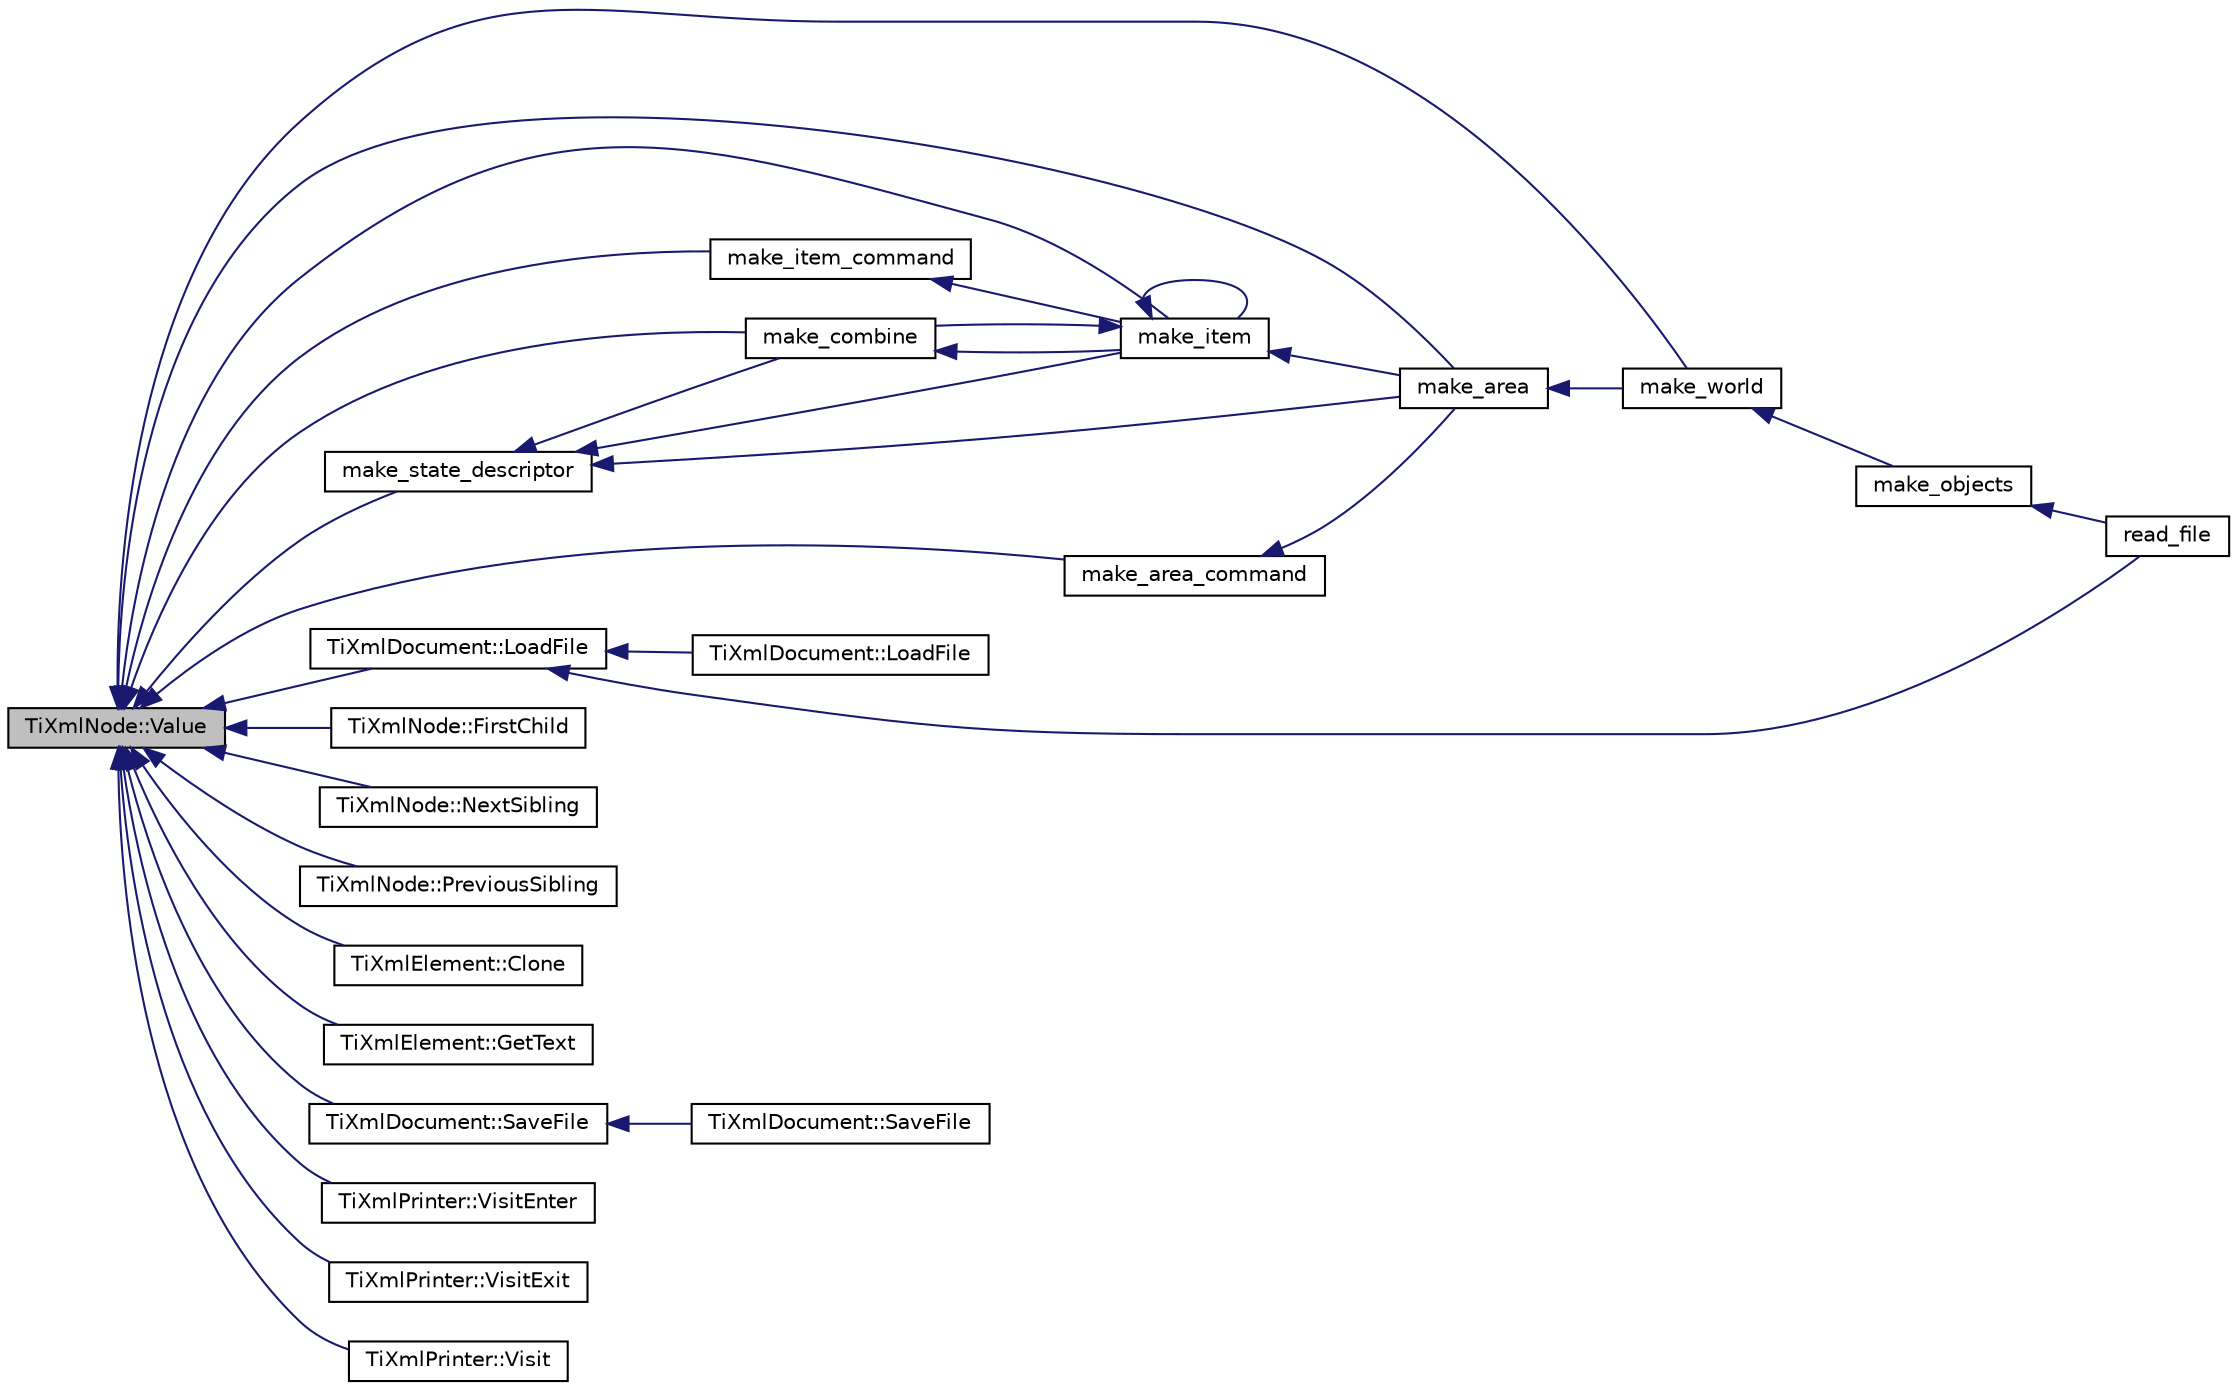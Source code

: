 digraph G
{
  edge [fontname="Helvetica",fontsize="10",labelfontname="Helvetica",labelfontsize="10"];
  node [fontname="Helvetica",fontsize="10",shape=record];
  rankdir="LR";
  Node1 [label="TiXmlNode::Value",height=0.2,width=0.4,color="black", fillcolor="grey75", style="filled" fontcolor="black"];
  Node1 -> Node2 [dir="back",color="midnightblue",fontsize="10",style="solid",fontname="Helvetica"];
  Node2 [label="make_combine",height=0.2,width=0.4,color="black", fillcolor="white", style="filled",URL="$parser_8h.html#a36b388b045cfd98000bb0a66df600421"];
  Node2 -> Node3 [dir="back",color="midnightblue",fontsize="10",style="solid",fontname="Helvetica"];
  Node3 [label="make_item",height=0.2,width=0.4,color="black", fillcolor="white", style="filled",URL="$parser_8h.html#a3421b449747c2e99c3fa10aa82670030"];
  Node3 -> Node2 [dir="back",color="midnightblue",fontsize="10",style="solid",fontname="Helvetica"];
  Node3 -> Node3 [dir="back",color="midnightblue",fontsize="10",style="solid",fontname="Helvetica"];
  Node3 -> Node4 [dir="back",color="midnightblue",fontsize="10",style="solid",fontname="Helvetica"];
  Node4 [label="make_area",height=0.2,width=0.4,color="black", fillcolor="white", style="filled",URL="$parser_8h.html#aa0a2a8e7e35261c36a5268b099b972c0"];
  Node4 -> Node5 [dir="back",color="midnightblue",fontsize="10",style="solid",fontname="Helvetica"];
  Node5 [label="make_world",height=0.2,width=0.4,color="black", fillcolor="white", style="filled",URL="$parser_8h.html#aa822a7164b884d2b057604a10a69f160"];
  Node5 -> Node6 [dir="back",color="midnightblue",fontsize="10",style="solid",fontname="Helvetica"];
  Node6 [label="make_objects",height=0.2,width=0.4,color="black", fillcolor="white", style="filled",URL="$parser_8h.html#a0770bb1cd7b266aa1bdaca961380244c"];
  Node6 -> Node7 [dir="back",color="midnightblue",fontsize="10",style="solid",fontname="Helvetica"];
  Node7 [label="read_file",height=0.2,width=0.4,color="black", fillcolor="white", style="filled",URL="$parser_8h.html#a56cad0ffafea1cb6e859d550e423d599"];
  Node1 -> Node8 [dir="back",color="midnightblue",fontsize="10",style="solid",fontname="Helvetica"];
  Node8 [label="make_item_command",height=0.2,width=0.4,color="black", fillcolor="white", style="filled",URL="$parser_8h.html#a2a662ae71857af8d6b9546479a6877ed"];
  Node8 -> Node3 [dir="back",color="midnightblue",fontsize="10",style="solid",fontname="Helvetica"];
  Node1 -> Node9 [dir="back",color="midnightblue",fontsize="10",style="solid",fontname="Helvetica"];
  Node9 [label="make_area_command",height=0.2,width=0.4,color="black", fillcolor="white", style="filled",URL="$parser_8h.html#a26bb113d0e19c9b78379bbde522c7e76"];
  Node9 -> Node4 [dir="back",color="midnightblue",fontsize="10",style="solid",fontname="Helvetica"];
  Node1 -> Node10 [dir="back",color="midnightblue",fontsize="10",style="solid",fontname="Helvetica"];
  Node10 [label="make_state_descriptor",height=0.2,width=0.4,color="black", fillcolor="white", style="filled",URL="$parser_8h.html#a77cd775cd350280b4e707ba439f01e07"];
  Node10 -> Node2 [dir="back",color="midnightblue",fontsize="10",style="solid",fontname="Helvetica"];
  Node10 -> Node3 [dir="back",color="midnightblue",fontsize="10",style="solid",fontname="Helvetica"];
  Node10 -> Node4 [dir="back",color="midnightblue",fontsize="10",style="solid",fontname="Helvetica"];
  Node1 -> Node3 [dir="back",color="midnightblue",fontsize="10",style="solid",fontname="Helvetica"];
  Node1 -> Node4 [dir="back",color="midnightblue",fontsize="10",style="solid",fontname="Helvetica"];
  Node1 -> Node5 [dir="back",color="midnightblue",fontsize="10",style="solid",fontname="Helvetica"];
  Node1 -> Node11 [dir="back",color="midnightblue",fontsize="10",style="solid",fontname="Helvetica"];
  Node11 [label="TiXmlNode::FirstChild",height=0.2,width=0.4,color="black", fillcolor="white", style="filled",URL="$class_ti_xml_node.html#ab5f722624113c8203227de4f56576d31"];
  Node1 -> Node12 [dir="back",color="midnightblue",fontsize="10",style="solid",fontname="Helvetica"];
  Node12 [label="TiXmlNode::NextSibling",height=0.2,width=0.4,color="black", fillcolor="white", style="filled",URL="$class_ti_xml_node.html#acaf9dc17531ac041f602f9ad579573ea",tooltip="Navigate to a sibling node with the given &#39;value&#39;."];
  Node1 -> Node13 [dir="back",color="midnightblue",fontsize="10",style="solid",fontname="Helvetica"];
  Node13 [label="TiXmlNode::PreviousSibling",height=0.2,width=0.4,color="black", fillcolor="white", style="filled",URL="$class_ti_xml_node.html#abbb3b8c1f38fa7b9e52d584a4aeca795",tooltip="Navigate to a sibling node."];
  Node1 -> Node14 [dir="back",color="midnightblue",fontsize="10",style="solid",fontname="Helvetica"];
  Node14 [label="TiXmlElement::Clone",height=0.2,width=0.4,color="black", fillcolor="white", style="filled",URL="$class_ti_xml_element.html#a13f6df105ebb1e8dc636e75cc883be32",tooltip="Creates a new Element and returns it - the returned element is a copy."];
  Node1 -> Node15 [dir="back",color="midnightblue",fontsize="10",style="solid",fontname="Helvetica"];
  Node15 [label="TiXmlElement::GetText",height=0.2,width=0.4,color="black", fillcolor="white", style="filled",URL="$class_ti_xml_element.html#aa6dedd8a146acf3b1bc0903deb2d411a"];
  Node1 -> Node16 [dir="back",color="midnightblue",fontsize="10",style="solid",fontname="Helvetica"];
  Node16 [label="TiXmlDocument::LoadFile",height=0.2,width=0.4,color="black", fillcolor="white", style="filled",URL="$class_ti_xml_document.html#a4c852a889c02cf251117fd1d9fe1845f"];
  Node16 -> Node7 [dir="back",color="midnightblue",fontsize="10",style="solid",fontname="Helvetica"];
  Node16 -> Node17 [dir="back",color="midnightblue",fontsize="10",style="solid",fontname="Helvetica"];
  Node17 [label="TiXmlDocument::LoadFile",height=0.2,width=0.4,color="black", fillcolor="white", style="filled",URL="$class_ti_xml_document.html#a879cdf5e981b8b2d2ef82f2546dd28fb",tooltip="Load a file using the given filename. Returns true if successful."];
  Node1 -> Node18 [dir="back",color="midnightblue",fontsize="10",style="solid",fontname="Helvetica"];
  Node18 [label="TiXmlDocument::SaveFile",height=0.2,width=0.4,color="black", fillcolor="white", style="filled",URL="$class_ti_xml_document.html#a21c0aeb0d0a720169ad4ac89523ebe93",tooltip="Save a file using the current document value. Returns true if successful."];
  Node18 -> Node19 [dir="back",color="midnightblue",fontsize="10",style="solid",fontname="Helvetica"];
  Node19 [label="TiXmlDocument::SaveFile",height=0.2,width=0.4,color="black", fillcolor="white", style="filled",URL="$class_ti_xml_document.html#ae869f5ebf7fc54c4a1d737fb4689fd44",tooltip="Save a file using the given filename. Returns true if successful."];
  Node1 -> Node20 [dir="back",color="midnightblue",fontsize="10",style="solid",fontname="Helvetica"];
  Node20 [label="TiXmlPrinter::VisitEnter",height=0.2,width=0.4,color="black", fillcolor="white", style="filled",URL="$class_ti_xml_printer.html#a6dccaf5ee4979f13877690afe28721e8",tooltip="Visit an element."];
  Node1 -> Node21 [dir="back",color="midnightblue",fontsize="10",style="solid",fontname="Helvetica"];
  Node21 [label="TiXmlPrinter::VisitExit",height=0.2,width=0.4,color="black", fillcolor="white", style="filled",URL="$class_ti_xml_printer.html#ae6a1df8271df4bf62d7873c38e34aa69",tooltip="Visit an element."];
  Node1 -> Node22 [dir="back",color="midnightblue",fontsize="10",style="solid",fontname="Helvetica"];
  Node22 [label="TiXmlPrinter::Visit",height=0.2,width=0.4,color="black", fillcolor="white", style="filled",URL="$class_ti_xml_printer.html#a0857c5d32c59b9a257f9a49cb9411df5",tooltip="Visit a text node."];
}
